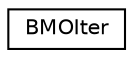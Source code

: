 digraph G
{
  edge [fontname="Helvetica",fontsize="10",labelfontname="Helvetica",labelfontsize="10"];
  node [fontname="Helvetica",fontsize="10",shape=record];
  rankdir=LR;
  Node1 [label="BMOIter",height=0.2,width=0.4,color="black", fillcolor="white", style="filled",URL="$d6/d38/structBMOIter.html"];
}
